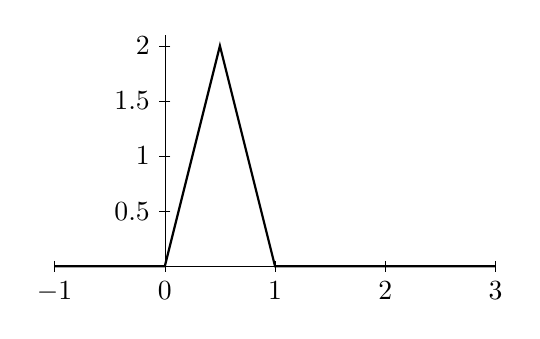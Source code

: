 \begin{tikzpicture}[scale=1.4]
  \pgfmathsetmacro{\xO}{1}
  \draw[very thin] (-1,0)--(3,0);
  \draw[very thin] (0,0)--(0,2.1);

  \draw[thick] (-1,0)--(0,0)--(.5,2)--(1,0)--(3,0);
  \foreach \x in {-1,0,1,2,3}
  { \draw[very thin] (\x,0.05)--(\x,-0.05) node[below] {$\x$};
  };
  \foreach \x in {0.5,1,1.5,2}
  { \draw[very thin] (0.05,\x)--(-0.05,\x) node[left] {$\x$};
  };

\end{tikzpicture}
